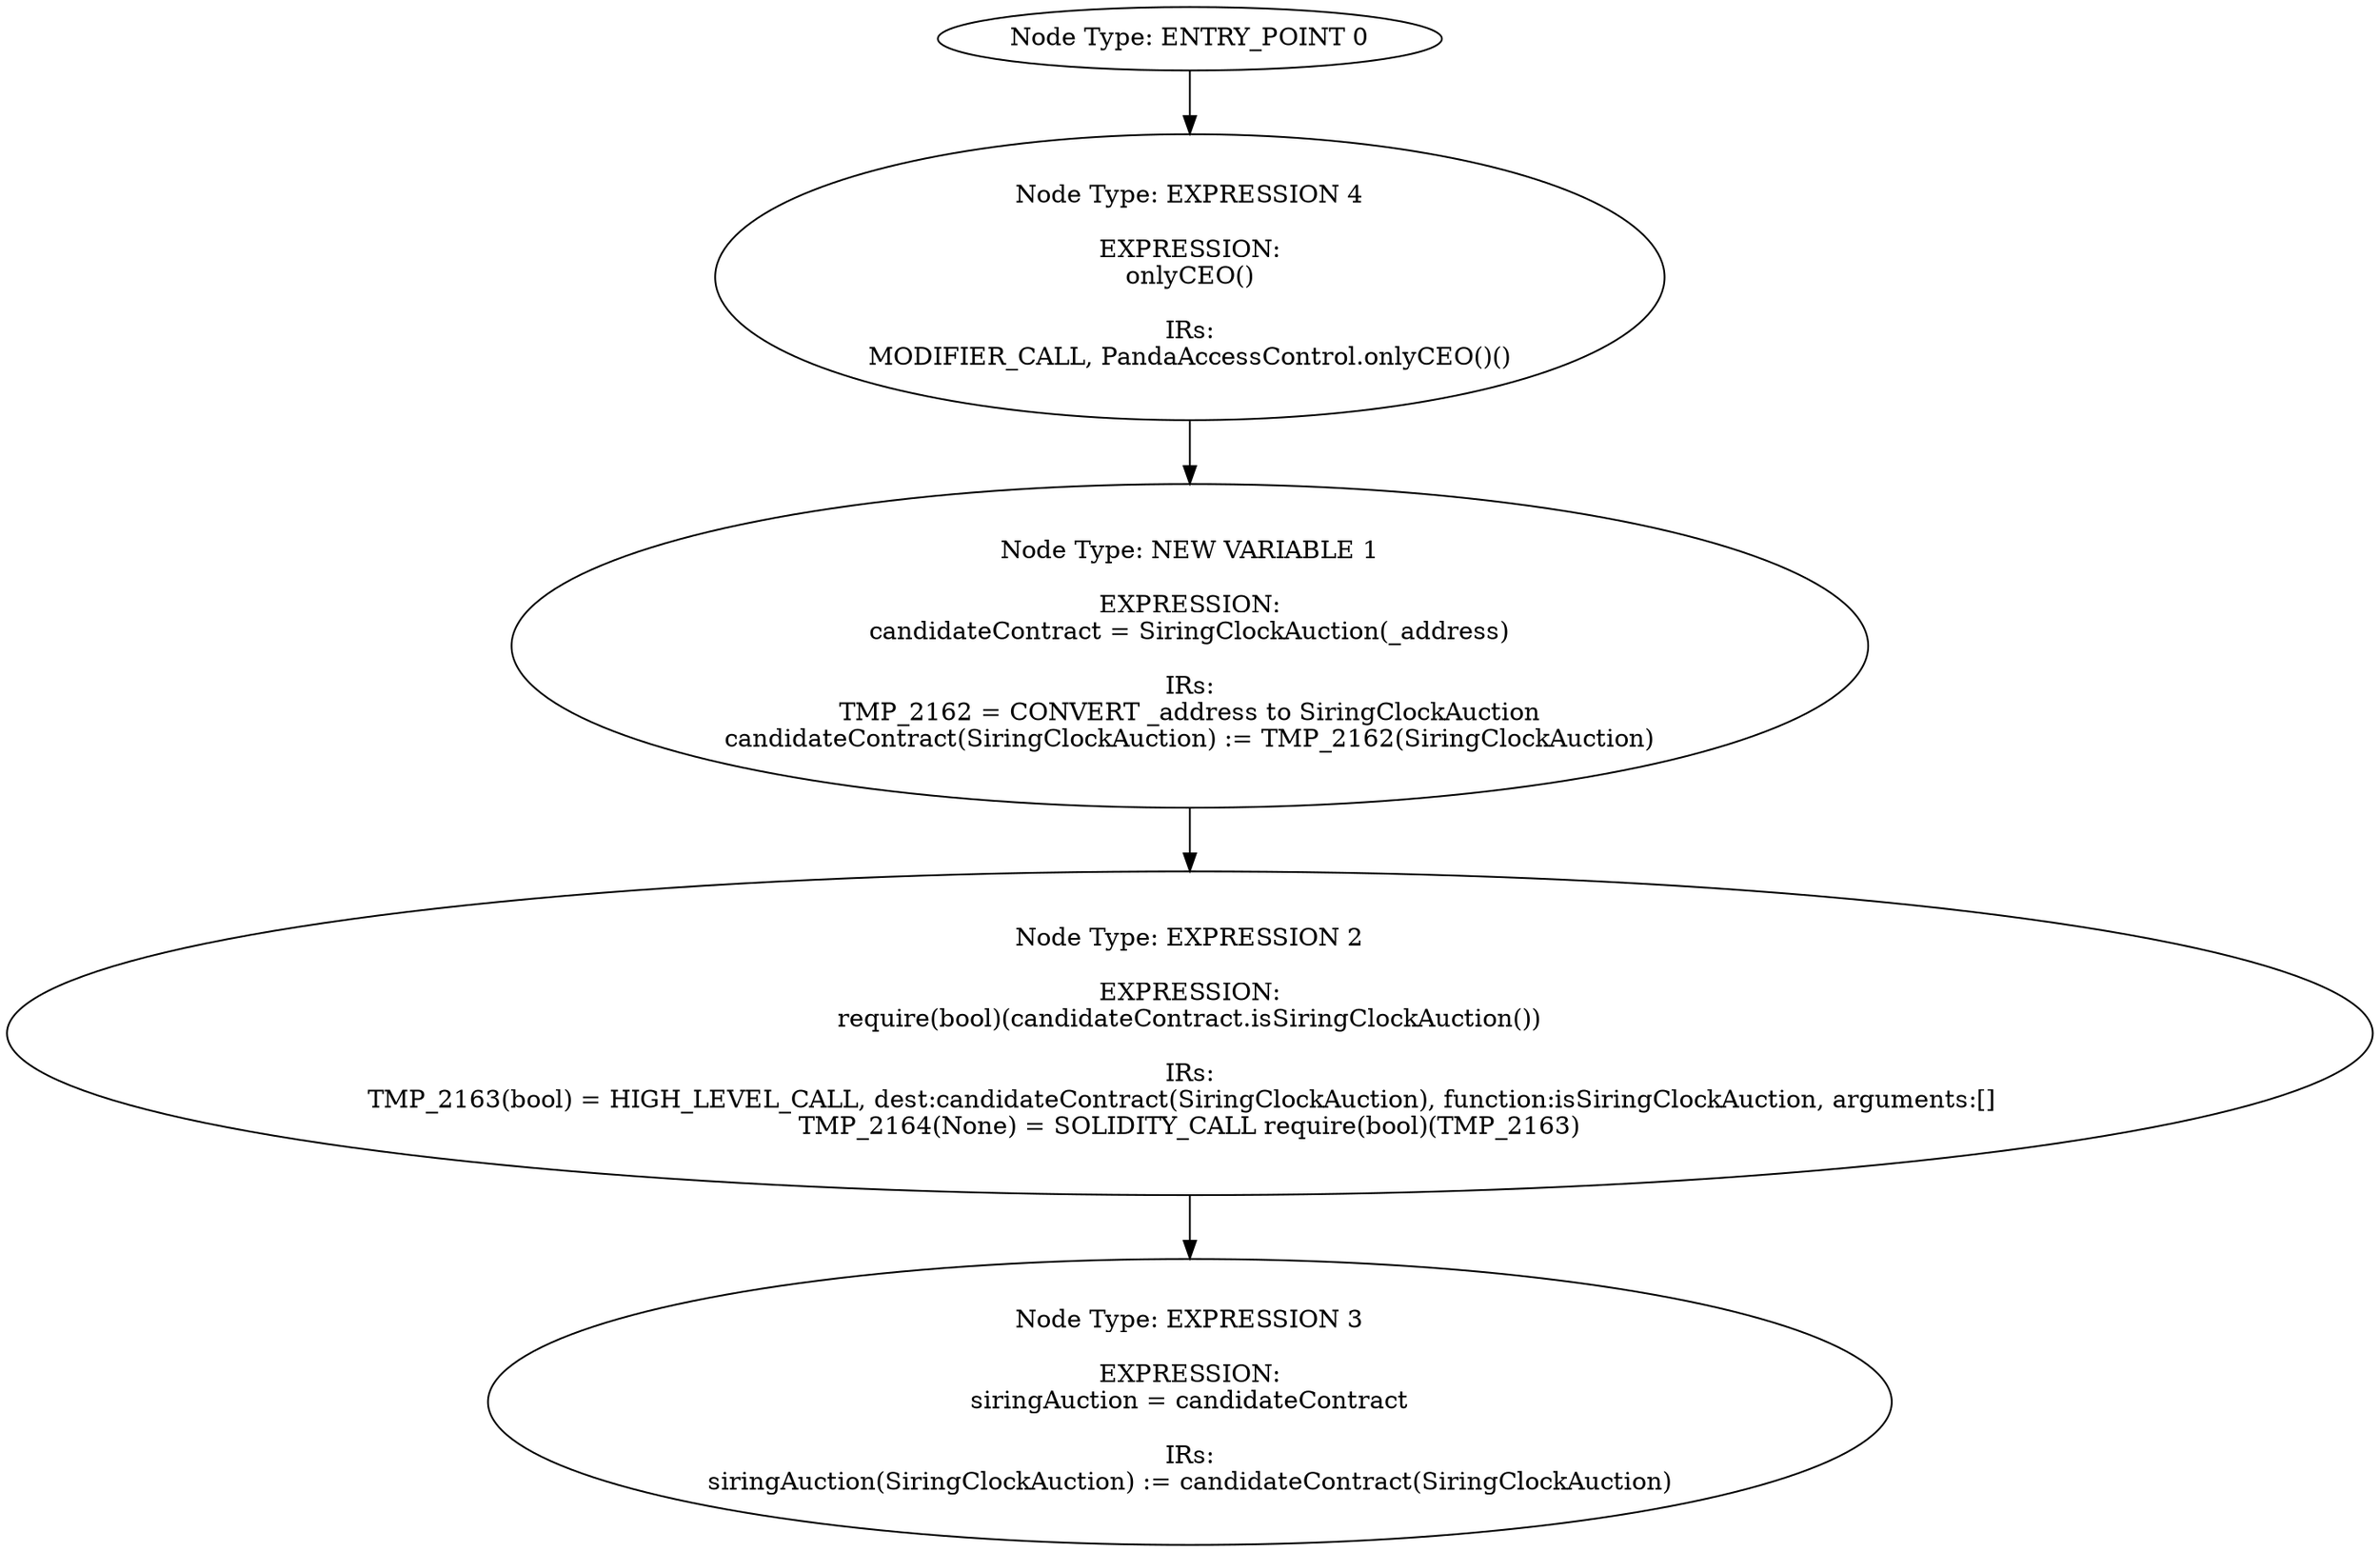 digraph{
0[label="Node Type: ENTRY_POINT 0
"];
0->4;
1[label="Node Type: NEW VARIABLE 1

EXPRESSION:
candidateContract = SiringClockAuction(_address)

IRs:
TMP_2162 = CONVERT _address to SiringClockAuction
candidateContract(SiringClockAuction) := TMP_2162(SiringClockAuction)"];
1->2;
2[label="Node Type: EXPRESSION 2

EXPRESSION:
require(bool)(candidateContract.isSiringClockAuction())

IRs:
TMP_2163(bool) = HIGH_LEVEL_CALL, dest:candidateContract(SiringClockAuction), function:isSiringClockAuction, arguments:[]  
TMP_2164(None) = SOLIDITY_CALL require(bool)(TMP_2163)"];
2->3;
3[label="Node Type: EXPRESSION 3

EXPRESSION:
siringAuction = candidateContract

IRs:
siringAuction(SiringClockAuction) := candidateContract(SiringClockAuction)"];
4[label="Node Type: EXPRESSION 4

EXPRESSION:
onlyCEO()

IRs:
MODIFIER_CALL, PandaAccessControl.onlyCEO()()"];
4->1;
}
